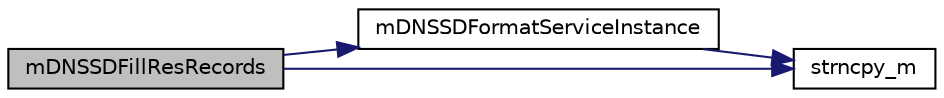digraph "mDNSSDFillResRecords"
{
  edge [fontname="Helvetica",fontsize="10",labelfontname="Helvetica",labelfontsize="10"];
  node [fontname="Helvetica",fontsize="10",shape=record];
  rankdir="LR";
  Node1 [label="mDNSSDFillResRecords",height=0.2,width=0.4,color="black", fillcolor="grey75", style="filled", fontcolor="black"];
  Node1 -> Node2 [color="midnightblue",fontsize="10",style="solid",fontname="Helvetica"];
  Node2 [label="mDNSSDFormatServiceInstance",height=0.2,width=0.4,color="black", fillcolor="white", style="filled",URL="$_zeroconf_multicast_d_n_s_8c.html#a3cc63592c9d601ca82ac3a017dca5b91"];
  Node2 -> Node3 [color="midnightblue",fontsize="10",style="solid",fontname="Helvetica"];
  Node3 [label="strncpy_m",height=0.2,width=0.4,color="black", fillcolor="white", style="filled",URL="$_helpers_8h.html#a323b7f23235530156f5d2e8e735351a7"];
  Node1 -> Node3 [color="midnightblue",fontsize="10",style="solid",fontname="Helvetica"];
}
